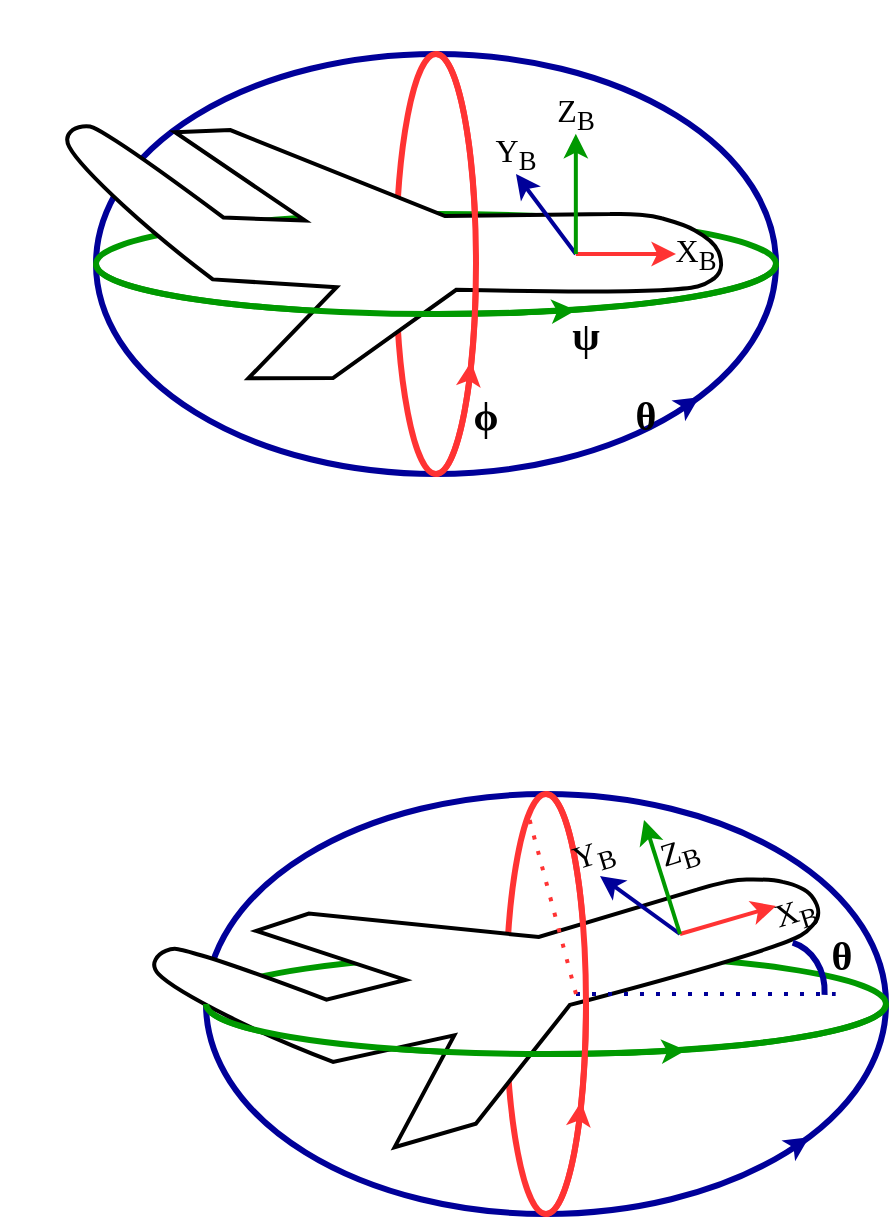 <mxfile version="21.7.5" type="device">
  <diagram name="Page-1" id="DVFKlHlpcntOysqI4B4s">
    <mxGraphModel dx="525" dy="306" grid="1" gridSize="10" guides="1" tooltips="1" connect="1" arrows="1" fold="1" page="1" pageScale="1" pageWidth="1100" pageHeight="850" math="0" shadow="0">
      <root>
        <mxCell id="0" />
        <mxCell id="1" parent="0" />
        <mxCell id="S0ncBQXwlrqg5MwkTQ2X-5" value="" style="ellipse;whiteSpace=wrap;html=1;fillColor=none;strokeWidth=3;strokeColor=#000099;" vertex="1" parent="1">
          <mxGeometry x="100" y="90" width="340" height="210" as="geometry" />
        </mxCell>
        <mxCell id="S0ncBQXwlrqg5MwkTQ2X-3" value="" style="ellipse;whiteSpace=wrap;html=1;fillColor=none;strokeWidth=3;strokeColor=#009900;" vertex="1" parent="1">
          <mxGeometry x="100" y="170" width="340" height="50" as="geometry" />
        </mxCell>
        <mxCell id="S0ncBQXwlrqg5MwkTQ2X-4" value="" style="ellipse;whiteSpace=wrap;html=1;fillColor=none;strokeWidth=3;strokeColor=#FF3333;" vertex="1" parent="1">
          <mxGeometry x="250" y="90" width="40" height="210" as="geometry" />
        </mxCell>
        <mxCell id="S0ncBQXwlrqg5MwkTQ2X-1" value="" style="verticalLabelPosition=bottom;html=1;verticalAlign=top;strokeWidth=2;shape=mxgraph.lean_mapping.airplane_7;rotation=21;" vertex="1" parent="1">
          <mxGeometry x="70" y="120" width="333.33" height="150" as="geometry" />
        </mxCell>
        <mxCell id="S0ncBQXwlrqg5MwkTQ2X-6" value="" style="endArrow=classic;html=1;rounded=0;strokeColor=#000099;strokeWidth=2;" edge="1" parent="1">
          <mxGeometry width="50" height="50" relative="1" as="geometry">
            <mxPoint x="339.92" y="190" as="sourcePoint" />
            <mxPoint x="310" y="150" as="targetPoint" />
          </mxGeometry>
        </mxCell>
        <mxCell id="S0ncBQXwlrqg5MwkTQ2X-7" value="" style="endArrow=classic;html=1;rounded=0;exitX=0.616;exitY=0.365;exitDx=0;exitDy=0;exitPerimeter=0;strokeColor=#FF3333;strokeWidth=2;" edge="1" parent="1">
          <mxGeometry width="50" height="50" relative="1" as="geometry">
            <mxPoint x="339.94" y="189.952" as="sourcePoint" />
            <mxPoint x="390" y="190" as="targetPoint" />
          </mxGeometry>
        </mxCell>
        <mxCell id="S0ncBQXwlrqg5MwkTQ2X-8" value="" style="endArrow=classic;html=1;rounded=0;entryX=0.75;entryY=0.19;entryDx=0;entryDy=0;entryPerimeter=0;fillColor=#cdeb8b;strokeColor=#009900;strokeWidth=2;" edge="1" parent="1">
          <mxGeometry width="50" height="50" relative="1" as="geometry">
            <mxPoint x="339.92" y="190" as="sourcePoint" />
            <mxPoint x="339.92" y="129.9" as="targetPoint" />
          </mxGeometry>
        </mxCell>
        <mxCell id="S0ncBQXwlrqg5MwkTQ2X-9" value="&lt;font style=&quot;font-size: 16px;&quot; face=&quot;CMU Typewriter Text&quot;&gt;Y&lt;sub&gt;B&lt;/sub&gt;&lt;/font&gt;" style="text;html=1;strokeColor=none;fillColor=none;align=center;verticalAlign=middle;whiteSpace=wrap;rounded=0;" vertex="1" parent="1">
          <mxGeometry x="300" y="130" width="20" height="20" as="geometry" />
        </mxCell>
        <mxCell id="S0ncBQXwlrqg5MwkTQ2X-11" value="&lt;font style=&quot;&quot; face=&quot;CMU Typewriter Text&quot;&gt;&lt;span style=&quot;font-size: 16px;&quot;&gt;X&lt;sub&gt;B&lt;/sub&gt;&lt;/span&gt;&lt;/font&gt;" style="text;html=1;strokeColor=none;fillColor=none;align=center;verticalAlign=middle;whiteSpace=wrap;rounded=0;" vertex="1" parent="1">
          <mxGeometry x="390" y="180" width="20" height="20" as="geometry" />
        </mxCell>
        <mxCell id="S0ncBQXwlrqg5MwkTQ2X-12" value="&lt;font style=&quot;font-size: 16px;&quot; face=&quot;CMU Typewriter Text&quot;&gt;Z&lt;sub&gt;B&lt;/sub&gt;&lt;/font&gt;" style="text;html=1;strokeColor=none;fillColor=none;align=center;verticalAlign=middle;whiteSpace=wrap;rounded=0;" vertex="1" parent="1">
          <mxGeometry x="330" y="110" width="20" height="20" as="geometry" />
        </mxCell>
        <mxCell id="S0ncBQXwlrqg5MwkTQ2X-13" value="&lt;font size=&quot;1&quot; face=&quot;CMU Typewriter Text&quot;&gt;&lt;b style=&quot;font-size: 20px;&quot;&gt;ϕ&lt;/b&gt;&lt;/font&gt;" style="text;html=1;strokeColor=none;fillColor=none;align=center;verticalAlign=middle;whiteSpace=wrap;rounded=0;" vertex="1" parent="1">
          <mxGeometry x="290" y="260" width="10" height="20" as="geometry" />
        </mxCell>
        <mxCell id="S0ncBQXwlrqg5MwkTQ2X-14" value="&lt;font style=&quot;font-size: 20px;&quot; face=&quot;CMU Typewriter Text&quot;&gt;&lt;b&gt;ψ&lt;/b&gt;&lt;/font&gt;" style="text;html=1;strokeColor=none;fillColor=none;align=center;verticalAlign=middle;whiteSpace=wrap;rounded=0;" vertex="1" parent="1">
          <mxGeometry x="340" y="220" width="10" height="20" as="geometry" />
        </mxCell>
        <mxCell id="S0ncBQXwlrqg5MwkTQ2X-15" value="&lt;font size=&quot;1&quot; face=&quot;CMU Typewriter Text&quot;&gt;&lt;b style=&quot;font-size: 20px;&quot;&gt;θ&lt;/b&gt;&lt;/font&gt;" style="text;html=1;strokeColor=none;fillColor=none;align=center;verticalAlign=middle;whiteSpace=wrap;rounded=0;" vertex="1" parent="1">
          <mxGeometry x="370" y="260" width="10" height="20" as="geometry" />
        </mxCell>
        <mxCell id="S0ncBQXwlrqg5MwkTQ2X-17" value="" style="endArrow=classic;html=1;rounded=0;entryX=0.745;entryY=0.966;entryDx=0;entryDy=0;entryPerimeter=0;fillColor=#cdeb8b;strokeColor=#009900;strokeWidth=2;exitX=0.649;exitY=1.004;exitDx=0;exitDy=0;exitPerimeter=0;" edge="1" parent="1">
          <mxGeometry width="50" height="50" relative="1" as="geometry">
            <mxPoint x="307.36" y="220.0" as="sourcePoint" />
            <mxPoint x="340.0" y="218.1" as="targetPoint" />
          </mxGeometry>
        </mxCell>
        <mxCell id="S0ncBQXwlrqg5MwkTQ2X-18" value="" style="endArrow=classic;html=1;rounded=0;entryX=0.939;entryY=0.733;entryDx=0;entryDy=0;entryPerimeter=0;fillColor=#cdeb8b;strokeColor=#FF3333;strokeWidth=2;exitX=0.887;exitY=0.822;exitDx=0;exitDy=0;exitPerimeter=0;" edge="1" parent="1" source="S0ncBQXwlrqg5MwkTQ2X-4" target="S0ncBQXwlrqg5MwkTQ2X-4">
          <mxGeometry width="50" height="50" relative="1" as="geometry">
            <mxPoint x="287.4" y="270" as="sourcePoint" />
            <mxPoint x="290" y="247.32" as="targetPoint" />
          </mxGeometry>
        </mxCell>
        <mxCell id="S0ncBQXwlrqg5MwkTQ2X-19" value="" style="endArrow=classic;html=1;rounded=0;strokeColor=#000099;strokeWidth=2;exitX=0.838;exitY=0.869;exitDx=0;exitDy=0;exitPerimeter=0;entryX=0.887;entryY=0.817;entryDx=0;entryDy=0;entryPerimeter=0;" edge="1" parent="1" source="S0ncBQXwlrqg5MwkTQ2X-5" target="S0ncBQXwlrqg5MwkTQ2X-5">
          <mxGeometry width="50" height="50" relative="1" as="geometry">
            <mxPoint x="349.92" y="200" as="sourcePoint" />
            <mxPoint x="320" y="160" as="targetPoint" />
          </mxGeometry>
        </mxCell>
        <mxCell id="S0ncBQXwlrqg5MwkTQ2X-20" value="" style="verticalLabelPosition=bottom;verticalAlign=top;html=1;shape=mxgraph.basic.arc;startAngle=0.248;endAngle=0.75;strokeColor=#009900;strokeWidth=3;" vertex="1" parent="1">
          <mxGeometry x="100" y="170" width="340" height="50" as="geometry" />
        </mxCell>
        <mxCell id="S0ncBQXwlrqg5MwkTQ2X-21" value="" style="verticalLabelPosition=bottom;verticalAlign=top;html=1;shape=mxgraph.basic.arc;startAngle=0.248;endAngle=0.75;strokeColor=#FF3333;strokeWidth=3;rotation=-90;" vertex="1" parent="1">
          <mxGeometry x="165" y="175" width="210" height="40" as="geometry" />
        </mxCell>
        <mxCell id="S0ncBQXwlrqg5MwkTQ2X-22" value="" style="ellipse;whiteSpace=wrap;html=1;fillColor=none;strokeWidth=3;strokeColor=#000099;" vertex="1" parent="1">
          <mxGeometry x="155" y="460" width="340" height="210" as="geometry" />
        </mxCell>
        <mxCell id="S0ncBQXwlrqg5MwkTQ2X-23" value="" style="ellipse;whiteSpace=wrap;html=1;fillColor=none;strokeWidth=3;strokeColor=#009900;" vertex="1" parent="1">
          <mxGeometry x="155" y="540" width="340" height="50" as="geometry" />
        </mxCell>
        <mxCell id="S0ncBQXwlrqg5MwkTQ2X-24" value="" style="ellipse;whiteSpace=wrap;html=1;fillColor=none;strokeWidth=3;strokeColor=#FF3333;" vertex="1" parent="1">
          <mxGeometry x="305" y="460" width="40" height="210" as="geometry" />
        </mxCell>
        <mxCell id="S0ncBQXwlrqg5MwkTQ2X-25" value="" style="verticalLabelPosition=bottom;html=1;verticalAlign=top;strokeWidth=2;shape=mxgraph.lean_mapping.airplane_7;rotation=5;" vertex="1" parent="1">
          <mxGeometry x="125" y="490" width="333.33" height="150" as="geometry" />
        </mxCell>
        <mxCell id="S0ncBQXwlrqg5MwkTQ2X-34" value="&lt;font size=&quot;1&quot; face=&quot;CMU Typewriter Text&quot;&gt;&lt;b style=&quot;font-size: 20px;&quot;&gt;θ&lt;/b&gt;&lt;/font&gt;" style="text;html=1;strokeColor=none;fillColor=none;align=center;verticalAlign=middle;whiteSpace=wrap;rounded=0;" vertex="1" parent="1">
          <mxGeometry x="468.33" y="530" width="10" height="20" as="geometry" />
        </mxCell>
        <mxCell id="S0ncBQXwlrqg5MwkTQ2X-35" value="" style="endArrow=classic;html=1;rounded=0;entryX=0.745;entryY=0.966;entryDx=0;entryDy=0;entryPerimeter=0;fillColor=#cdeb8b;strokeColor=#009900;strokeWidth=2;exitX=0.649;exitY=1.004;exitDx=0;exitDy=0;exitPerimeter=0;" edge="1" parent="1">
          <mxGeometry width="50" height="50" relative="1" as="geometry">
            <mxPoint x="362.36" y="590" as="sourcePoint" />
            <mxPoint x="395.0" y="588.1" as="targetPoint" />
          </mxGeometry>
        </mxCell>
        <mxCell id="S0ncBQXwlrqg5MwkTQ2X-36" value="" style="endArrow=classic;html=1;rounded=0;entryX=0.939;entryY=0.733;entryDx=0;entryDy=0;entryPerimeter=0;fillColor=#cdeb8b;strokeColor=#FF3333;strokeWidth=2;exitX=0.887;exitY=0.822;exitDx=0;exitDy=0;exitPerimeter=0;" edge="1" parent="1" source="S0ncBQXwlrqg5MwkTQ2X-24" target="S0ncBQXwlrqg5MwkTQ2X-24">
          <mxGeometry width="50" height="50" relative="1" as="geometry">
            <mxPoint x="342.4" y="640" as="sourcePoint" />
            <mxPoint x="345" y="617.32" as="targetPoint" />
          </mxGeometry>
        </mxCell>
        <mxCell id="S0ncBQXwlrqg5MwkTQ2X-37" value="" style="endArrow=classic;html=1;rounded=0;strokeColor=#000099;strokeWidth=2;exitX=0.838;exitY=0.869;exitDx=0;exitDy=0;exitPerimeter=0;entryX=0.887;entryY=0.817;entryDx=0;entryDy=0;entryPerimeter=0;" edge="1" parent="1" source="S0ncBQXwlrqg5MwkTQ2X-22" target="S0ncBQXwlrqg5MwkTQ2X-22">
          <mxGeometry width="50" height="50" relative="1" as="geometry">
            <mxPoint x="404.92" y="570" as="sourcePoint" />
            <mxPoint x="375" y="530" as="targetPoint" />
          </mxGeometry>
        </mxCell>
        <mxCell id="S0ncBQXwlrqg5MwkTQ2X-38" value="" style="verticalLabelPosition=bottom;verticalAlign=top;html=1;shape=mxgraph.basic.arc;startAngle=0.248;endAngle=0.75;strokeColor=#009900;strokeWidth=3;" vertex="1" parent="1">
          <mxGeometry x="155" y="540" width="340" height="50" as="geometry" />
        </mxCell>
        <mxCell id="S0ncBQXwlrqg5MwkTQ2X-39" value="" style="verticalLabelPosition=bottom;verticalAlign=top;html=1;shape=mxgraph.basic.arc;startAngle=0.248;endAngle=0.75;strokeColor=#FF3333;strokeWidth=3;rotation=-90;" vertex="1" parent="1">
          <mxGeometry x="220" y="545" width="210" height="40" as="geometry" />
        </mxCell>
        <mxCell id="S0ncBQXwlrqg5MwkTQ2X-40" value="" style="endArrow=none;dashed=1;html=1;dashPattern=1 3;strokeWidth=2;rounded=0;exitX=0.524;exitY=0.875;exitDx=0;exitDy=0;exitPerimeter=0;entryX=0.926;entryY=0.4;entryDx=0;entryDy=0;entryPerimeter=0;strokeColor=#000099;" edge="1" parent="1" source="S0ncBQXwlrqg5MwkTQ2X-39" target="S0ncBQXwlrqg5MwkTQ2X-23">
          <mxGeometry width="50" height="50" relative="1" as="geometry">
            <mxPoint x="400" y="590" as="sourcePoint" />
            <mxPoint x="450" y="540" as="targetPoint" />
          </mxGeometry>
        </mxCell>
        <mxCell id="S0ncBQXwlrqg5MwkTQ2X-41" value="" style="verticalLabelPosition=bottom;verticalAlign=top;html=1;shape=mxgraph.basic.arc;startAngle=0.256;endAngle=0.46;rotation=-75;strokeWidth=3;fillColor=none;strokeColor=#000099;" vertex="1" parent="1">
          <mxGeometry x="412.14" y="537.42" width="56.19" height="47.58" as="geometry" />
        </mxCell>
        <mxCell id="S0ncBQXwlrqg5MwkTQ2X-42" value="" style="group;rotation=-17;" vertex="1" connectable="0" parent="1">
          <mxGeometry x="340" y="450" width="95" height="80" as="geometry" />
        </mxCell>
        <mxCell id="S0ncBQXwlrqg5MwkTQ2X-26" value="" style="endArrow=classic;html=1;rounded=0;strokeColor=#000099;strokeWidth=2;" edge="1" parent="S0ncBQXwlrqg5MwkTQ2X-42">
          <mxGeometry width="50" height="50" relative="1" as="geometry">
            <mxPoint x="52" y="80" as="sourcePoint" />
            <mxPoint x="12" y="51" as="targetPoint" />
          </mxGeometry>
        </mxCell>
        <mxCell id="S0ncBQXwlrqg5MwkTQ2X-27" value="" style="endArrow=classic;html=1;rounded=0;exitX=0.616;exitY=0.365;exitDx=0;exitDy=0;exitPerimeter=0;strokeColor=#FF3333;strokeWidth=2;" edge="1" parent="S0ncBQXwlrqg5MwkTQ2X-42">
          <mxGeometry width="50" height="50" relative="1" as="geometry">
            <mxPoint x="52" y="80" as="sourcePoint" />
            <mxPoint x="100" y="66" as="targetPoint" />
          </mxGeometry>
        </mxCell>
        <mxCell id="S0ncBQXwlrqg5MwkTQ2X-28" value="" style="endArrow=classic;html=1;rounded=0;entryX=0.75;entryY=0.19;entryDx=0;entryDy=0;entryPerimeter=0;fillColor=#cdeb8b;strokeColor=#009900;strokeWidth=2;" edge="1" parent="S0ncBQXwlrqg5MwkTQ2X-42">
          <mxGeometry width="50" height="50" relative="1" as="geometry">
            <mxPoint x="52" y="80" as="sourcePoint" />
            <mxPoint x="34" y="23" as="targetPoint" />
          </mxGeometry>
        </mxCell>
        <mxCell id="S0ncBQXwlrqg5MwkTQ2X-29" value="&lt;font style=&quot;font-size: 16px;&quot; face=&quot;CMU Typewriter Text&quot;&gt;Y&lt;sub&gt;B&lt;/sub&gt;&lt;/font&gt;" style="text;html=1;strokeColor=none;fillColor=none;align=center;verticalAlign=middle;whiteSpace=wrap;rounded=0;rotation=-17;" vertex="1" parent="S0ncBQXwlrqg5MwkTQ2X-42">
          <mxGeometry x="-1" y="31" width="20" height="20" as="geometry" />
        </mxCell>
        <mxCell id="S0ncBQXwlrqg5MwkTQ2X-31" value="&lt;font style=&quot;font-size: 16px;&quot; face=&quot;CMU Typewriter Text&quot;&gt;Z&lt;sub&gt;B&lt;/sub&gt;&lt;/font&gt;" style="text;html=1;strokeColor=none;fillColor=none;align=center;verticalAlign=middle;whiteSpace=wrap;rounded=0;rotation=-17;" vertex="1" parent="S0ncBQXwlrqg5MwkTQ2X-42">
          <mxGeometry x="42" y="30" width="20" height="20" as="geometry" />
        </mxCell>
        <mxCell id="S0ncBQXwlrqg5MwkTQ2X-43" value="" style="endArrow=none;dashed=1;html=1;dashPattern=1 3;strokeWidth=2;rounded=0;entryX=0.294;entryY=0.061;entryDx=0;entryDy=0;entryPerimeter=0;strokeColor=#FF3333;" edge="1" parent="1" target="S0ncBQXwlrqg5MwkTQ2X-24">
          <mxGeometry width="50" height="50" relative="1" as="geometry">
            <mxPoint x="340" y="560" as="sourcePoint" />
            <mxPoint x="480" y="570" as="targetPoint" />
          </mxGeometry>
        </mxCell>
        <mxCell id="S0ncBQXwlrqg5MwkTQ2X-30" value="&lt;font style=&quot;&quot; face=&quot;CMU Typewriter Text&quot;&gt;&lt;span style=&quot;font-size: 16px;&quot;&gt;X&lt;sub&gt;B&lt;/sub&gt;&lt;/span&gt;&lt;/font&gt;" style="text;html=1;strokeColor=none;fillColor=none;align=center;verticalAlign=middle;whiteSpace=wrap;rounded=0;rotation=-17;" vertex="1" parent="1">
          <mxGeometry x="440" y="510" width="20" height="20" as="geometry" />
        </mxCell>
      </root>
    </mxGraphModel>
  </diagram>
</mxfile>

